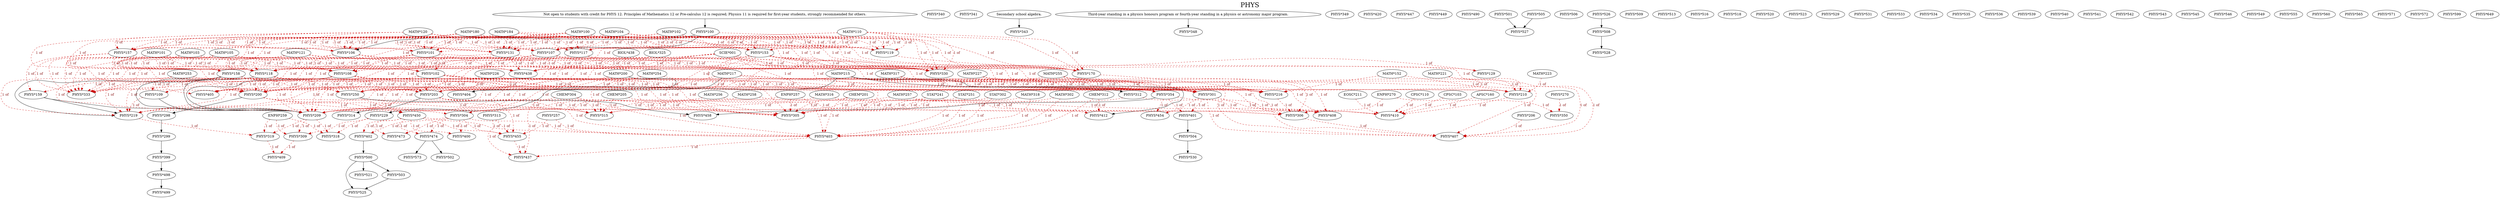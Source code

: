 digraph PHYS {
labelloc = "t";
label = "PHYS"
fontsize = 27;
"Not open to students with credit for PHYS 12. Principles of Mathematics 12 or Pre-calculus 12 is required; Physics 11 is required for first-year students, strongly recommended for others." -> "PHYS*100" [style=solid]
"MATH*100" -> "PHYS*101" [style=dashed] [label="1 of", fontcolor=firebrick4] [color=red3]
"MATH*102" -> "PHYS*101" [style=dashed] [label="1 of", fontcolor=firebrick4] [color=red3]
"MATH*104" -> "PHYS*101" [style=dashed] [label="1 of", fontcolor=firebrick4] [color=red3]
"MATH*110" -> "PHYS*101" [style=dashed] [label="1 of", fontcolor=firebrick4] [color=red3]
"MATH*120" -> "PHYS*101" [style=dashed] [label="1 of", fontcolor=firebrick4] [color=red3]
"MATH*180" -> "PHYS*101" [style=dashed] [label="1 of", fontcolor=firebrick4] [color=red3]
"MATH*184" -> "PHYS*101" [style=dashed] [label="1 of", fontcolor=firebrick4] [color=red3]
"PHYS*101" -> "PHYS*102" [style=dashed] [label="1 of", fontcolor=firebrick4] [color=red3]
"MATH*101" -> "PHYS*102" [style=dashed] [label="1 of", fontcolor=firebrick4] [color=red3]
"MATH*103" -> "PHYS*102" [style=dashed] [label="1 of", fontcolor=firebrick4] [color=red3]
"MATH*105" -> "PHYS*102" [style=dashed] [label="1 of", fontcolor=firebrick4] [color=red3]
"MATH*121" -> "PHYS*102" [style=dashed] [label="1 of", fontcolor=firebrick4] [color=red3]
"PHYS*100" -> "PHYS*106"
"MATH*100" -> "PHYS*106" [style=dashed] [label="1 of", fontcolor=firebrick4] [color=red3]
"MATH*102" -> "PHYS*106" [style=dashed] [label="1 of", fontcolor=firebrick4] [color=red3]
"MATH*104" -> "PHYS*106" [style=dashed] [label="1 of", fontcolor=firebrick4] [color=red3]
"MATH*120" -> "PHYS*106" [style=dashed] [label="1 of", fontcolor=firebrick4] [color=red3]
"MATH*180" -> "PHYS*106" [style=dashed] [label="1 of", fontcolor=firebrick4] [color=red3]
"MATH*184" -> "PHYS*106" [style=dashed] [label="1 of", fontcolor=firebrick4] [color=red3]
"PHYS*100" -> "PHYS*107"
"MATH*100" -> "PHYS*107" [style=dashed] [label="1 of", fontcolor=firebrick4] [color=red3]
"MATH*102" -> "PHYS*107" [style=dashed] [label="1 of", fontcolor=firebrick4] [color=red3]
"MATH*104" -> "PHYS*107" [style=dashed] [label="1 of", fontcolor=firebrick4] [color=red3]
"MATH*120" -> "PHYS*107" [style=dashed] [label="1 of", fontcolor=firebrick4] [color=red3]
"MATH*180" -> "PHYS*107" [style=dashed] [label="1 of", fontcolor=firebrick4] [color=red3]
"MATH*184" -> "PHYS*107" [style=dashed] [label="1 of", fontcolor=firebrick4] [color=red3]
"PHYS*106" -> "PHYS*108" [style=dashed] [label="1 of", fontcolor=firebrick4] [color=red3]
"PHYS*107" -> "PHYS*108" [style=dashed] [label="1 of", fontcolor=firebrick4] [color=red3]
"PHYS*101" -> "PHYS*108" [style=dashed] [label="1 of", fontcolor=firebrick4] [color=red3]
"PHYS*131" -> "PHYS*108" [style=dashed] [label="1 of", fontcolor=firebrick4] [color=red3]
"MATH*101" -> "PHYS*108" [style=dashed] [label="1 of", fontcolor=firebrick4] [color=red3]
"MATH*103" -> "PHYS*108" [style=dashed] [label="1 of", fontcolor=firebrick4] [color=red3]
"MATH*105" -> "PHYS*108" [style=dashed] [label="1 of", fontcolor=firebrick4] [color=red3]
"MATH*121" -> "PHYS*108" [style=dashed] [label="1 of", fontcolor=firebrick4] [color=red3]
"PHYS*108" -> "PHYS*109" [style=dashed] [label="1 of", fontcolor=firebrick4] [color=red3]
"PHYS*118" -> "PHYS*109" [style=dashed] [label="1 of", fontcolor=firebrick4] [color=red3]
"MATH*100" -> "PHYS*117" [style=dashed] [label="1 of", fontcolor=firebrick4] [color=red3]
"MATH*102" -> "PHYS*117" [style=dashed] [label="1 of", fontcolor=firebrick4] [color=red3]
"MATH*104" -> "PHYS*117" [style=dashed] [label="1 of", fontcolor=firebrick4] [color=red3]
"MATH*110" -> "PHYS*117" [style=dashed] [label="1 of", fontcolor=firebrick4] [color=red3]
"MATH*120" -> "PHYS*117" [style=dashed] [label="1 of", fontcolor=firebrick4] [color=red3]
"MATH*180" -> "PHYS*117" [style=dashed] [label="1 of", fontcolor=firebrick4] [color=red3]
"MATH*184" -> "PHYS*117" [style=dashed] [label="1 of", fontcolor=firebrick4] [color=red3]
"PHYS*101" -> "PHYS*118" [style=dashed] [label="1 of", fontcolor=firebrick4] [color=red3]
"PHYS*106" -> "PHYS*118" [style=dashed] [label="1 of", fontcolor=firebrick4] [color=red3]
"PHYS*107" -> "PHYS*118" [style=dashed] [label="1 of", fontcolor=firebrick4] [color=red3]
"PHYS*117" -> "PHYS*118" [style=dashed] [label="1 of", fontcolor=firebrick4] [color=red3]
"PHYS*131" -> "PHYS*118" [style=dashed] [label="1 of", fontcolor=firebrick4] [color=red3]
"PHYS*157" -> "PHYS*118" [style=dashed] [label="1 of", fontcolor=firebrick4] [color=red3]
"MATH*100" -> "PHYS*118" [style=dashed] [label="1 of", fontcolor=firebrick4] [color=red3]
"MATH*102" -> "PHYS*118" [style=dashed] [label="1 of", fontcolor=firebrick4] [color=red3]
"MATH*104" -> "PHYS*118" [style=dashed] [label="1 of", fontcolor=firebrick4] [color=red3]
"MATH*110" -> "PHYS*118" [style=dashed] [label="1 of", fontcolor=firebrick4] [color=red3]
"MATH*120" -> "PHYS*118" [style=dashed] [label="1 of", fontcolor=firebrick4] [color=red3]
"MATH*180" -> "PHYS*118" [style=dashed] [label="1 of", fontcolor=firebrick4] [color=red3]
"MATH*101" -> "PHYS*118" [style=dashed] [label="1 of", fontcolor=firebrick4] [color=red3]
"MATH*103" -> "PHYS*118" [style=dashed] [label="1 of", fontcolor=firebrick4] [color=red3]
"MATH*105" -> "PHYS*118" [style=dashed] [label="1 of", fontcolor=firebrick4] [color=red3]
"MATH*121" -> "PHYS*118" [style=dashed] [label="1 of", fontcolor=firebrick4] [color=red3]
"MATH*100" -> "PHYS*119" [style=dashed] [label="1 of", fontcolor=firebrick4] [color=red3]
"MATH*102" -> "PHYS*119" [style=dashed] [label="1 of", fontcolor=firebrick4] [color=red3]
"MATH*104" -> "PHYS*119" [style=dashed] [label="1 of", fontcolor=firebrick4] [color=red3]
"MATH*110" -> "PHYS*119" [style=dashed] [label="1 of", fontcolor=firebrick4] [color=red3]
"MATH*120" -> "PHYS*119" [style=dashed] [label="1 of", fontcolor=firebrick4] [color=red3]
"MATH*180" -> "PHYS*119" [style=dashed] [label="1 of", fontcolor=firebrick4] [color=red3]
"MATH*184" -> "PHYS*119" [style=dashed] [label="1 of", fontcolor=firebrick4] [color=red3]
"PHYS*107" -> "PHYS*129" [style=dashed] [label="1 of", fontcolor=firebrick4] [color=red3]
"PHYS*119" -> "PHYS*129" [style=dashed] [label="1 of", fontcolor=firebrick4] [color=red3]
"MATH*100" -> "PHYS*131" [style=dashed] [label="1 of", fontcolor=firebrick4] [color=red3]
"MATH*102" -> "PHYS*131" [style=dashed] [label="1 of", fontcolor=firebrick4] [color=red3]
"MATH*104" -> "PHYS*131" [style=dashed] [label="1 of", fontcolor=firebrick4] [color=red3]
"MATH*110" -> "PHYS*131" [style=dashed] [label="1 of", fontcolor=firebrick4] [color=red3]
"MATH*120" -> "PHYS*131" [style=dashed] [label="1 of", fontcolor=firebrick4] [color=red3]
"MATH*180" -> "PHYS*131" [style=dashed] [label="1 of", fontcolor=firebrick4] [color=red3]
"MATH*184" -> "PHYS*131" [style=dashed] [label="1 of", fontcolor=firebrick4] [color=red3]
"MATH*100" -> "PHYS*153" [style=dashed] [label="1 of", fontcolor=firebrick4] [color=red3]
"MATH*102" -> "PHYS*153" [style=dashed] [label="1 of", fontcolor=firebrick4] [color=red3]
"MATH*104" -> "PHYS*153" [style=dashed] [label="1 of", fontcolor=firebrick4] [color=red3]
"MATH*110" -> "PHYS*153" [style=dashed] [label="1 of", fontcolor=firebrick4] [color=red3]
"MATH*120" -> "PHYS*153" [style=dashed] [label="1 of", fontcolor=firebrick4] [color=red3]
"MATH*180" -> "PHYS*153" [style=dashed] [label="1 of", fontcolor=firebrick4] [color=red3]
"MATH*184" -> "PHYS*153" [style=dashed] [label="1 of", fontcolor=firebrick4] [color=red3]
"MATH*100" -> "PHYS*157" [style=dashed] [label="1 of", fontcolor=firebrick4] [color=red3]
"MATH*102" -> "PHYS*157" [style=dashed] [label="1 of", fontcolor=firebrick4] [color=red3]
"MATH*104" -> "PHYS*157" [style=dashed] [label="1 of", fontcolor=firebrick4] [color=red3]
"MATH*110" -> "PHYS*157" [style=dashed] [label="1 of", fontcolor=firebrick4] [color=red3]
"MATH*120" -> "PHYS*157" [style=dashed] [label="1 of", fontcolor=firebrick4] [color=red3]
"MATH*180" -> "PHYS*157" [style=dashed] [label="1 of", fontcolor=firebrick4] [color=red3]
"MATH*184" -> "PHYS*157" [style=dashed] [label="1 of", fontcolor=firebrick4] [color=red3]
"MATH*101" -> "PHYS*158" [style=dashed] [label="1 of", fontcolor=firebrick4] [color=red3]
"MATH*103" -> "PHYS*158" [style=dashed] [label="1 of", fontcolor=firebrick4] [color=red3]
"MATH*105" -> "PHYS*158" [style=dashed] [label="1 of", fontcolor=firebrick4] [color=red3]
"MATH*121" -> "PHYS*158" [style=dashed] [label="1 of", fontcolor=firebrick4] [color=red3]
"PHYS*157" -> "PHYS*159" [style=dashed] [label="1 of", fontcolor=firebrick4] [color=red3]
"PHYS*158" -> "PHYS*159" [style=dashed] [label="1 of", fontcolor=firebrick4] [color=red3]
"PHYS*100" -> "PHYS*170" [style=dashed] [label="1 of", fontcolor=firebrick4] [color=red3]
"MATH*100" -> "PHYS*170" [style=dashed] [label="1 of", fontcolor=firebrick4] [color=red3]
"MATH*102" -> "PHYS*170" [style=dashed] [label="1 of", fontcolor=firebrick4] [color=red3]
"MATH*104" -> "PHYS*170" [style=dashed] [label="1 of", fontcolor=firebrick4] [color=red3]
"MATH*110" -> "PHYS*170" [style=dashed] [label="1 of", fontcolor=firebrick4] [color=red3]
"MATH*120" -> "PHYS*170" [style=dashed] [label="1 of", fontcolor=firebrick4] [color=red3]
"MATH*180" -> "PHYS*170" [style=dashed] [label="1 of", fontcolor=firebrick4] [color=red3]
"MATH*101" -> "PHYS*170" [style=dashed] [label="1 of", fontcolor=firebrick4] [color=red3]
"MATH*103" -> "PHYS*170" [style=dashed] [label="1 of", fontcolor=firebrick4] [color=red3]
"MATH*105" -> "PHYS*170" [style=dashed] [label="1 of", fontcolor=firebrick4] [color=red3]
"MATH*121" -> "PHYS*170" [style=dashed] [label="1 of", fontcolor=firebrick4] [color=red3]
"PHYS*102" -> "PHYS*200" [style=dashed] [label="1 of", fontcolor=firebrick4] [color=red3]
"PHYS*108" -> "PHYS*200" [style=dashed] [label="1 of", fontcolor=firebrick4] [color=red3]
"PHYS*118" -> "PHYS*200" [style=dashed] [label="1 of", fontcolor=firebrick4] [color=red3]
"PHYS*158" -> "PHYS*200" [style=dashed] [label="1 of", fontcolor=firebrick4] [color=red3]
"PHYS*153" -> "PHYS*200" [style=dashed] [label="1 of", fontcolor=firebrick4] [color=red3]
"MATH*101" -> "PHYS*200" [style=dashed] [label="1 of", fontcolor=firebrick4] [color=red3]
"MATH*103" -> "PHYS*200" [style=dashed] [label="1 of", fontcolor=firebrick4] [color=red3]
"MATH*105" -> "PHYS*200" [style=dashed] [label="1 of", fontcolor=firebrick4] [color=red3]
"SCIE*001" -> "PHYS*200" [style=dashed] [label="1 of", fontcolor=firebrick4] [color=red3]
"PHYS*102" -> "PHYS*203" [style=dashed] [label="1 of", fontcolor=firebrick4] [color=red3]
"PHYS*108" -> "PHYS*203" [style=dashed] [label="1 of", fontcolor=firebrick4] [color=red3]
"PHYS*118" -> "PHYS*203" [style=dashed] [label="1 of", fontcolor=firebrick4] [color=red3]
"PHYS*158" -> "PHYS*203" [style=dashed] [label="1 of", fontcolor=firebrick4] [color=red3]
"PHYS*153" -> "PHYS*203" [style=dashed] [label="1 of", fontcolor=firebrick4] [color=red3]
"MATH*200" -> "PHYS*203" [style=dashed] [label="1 of", fontcolor=firebrick4] [color=red3]
"MATH*217" -> "PHYS*203" [style=dashed] [label="1 of", fontcolor=firebrick4] [color=red3]
"MATH*226" -> "PHYS*203" [style=dashed] [label="1 of", fontcolor=firebrick4] [color=red3]
"MATH*253" -> "PHYS*203" [style=dashed] [label="1 of", fontcolor=firebrick4] [color=red3]
"MATH*254" -> "PHYS*203" [style=dashed] [label="1 of", fontcolor=firebrick4] [color=red3]
"PHYS*108" -> "PHYS*209"
"PHYS*109" -> "PHYS*209"
"PHYS*102" -> "PHYS*209" [style=dashed] [label="1 of", fontcolor=firebrick4] [color=red3]
"PHYS*153" -> "PHYS*209" [style=dashed] [label="1 of", fontcolor=firebrick4] [color=red3]
"SCIE*001" -> "PHYS*209" [style=dashed] [label="1 of", fontcolor=firebrick4] [color=red3]
"PHYS*158" -> "PHYS*209"
"PHYS*159" -> "PHYS*209"
"PHYS*118" -> "PHYS*209"
"MATH*215" -> "PHYS*209" [style=dashed] [label="1 of", fontcolor=firebrick4] [color=red3]
"MATH*255" -> "PHYS*209" [style=dashed] [label="1 of", fontcolor=firebrick4] [color=red3]
"MATH*256" -> "PHYS*209" [style=dashed] [label="1 of", fontcolor=firebrick4] [color=red3]
"MATH*258" -> "PHYS*209" [style=dashed] [label="1 of", fontcolor=firebrick4] [color=red3]
"MATH*200" -> "PHYS*209" [style=dashed] [label="1 of", fontcolor=firebrick4] [color=red3]
"MATH*217" -> "PHYS*209" [style=dashed] [label="1 of", fontcolor=firebrick4] [color=red3]
"MATH*226" -> "PHYS*209" [style=dashed] [label="1 of", fontcolor=firebrick4] [color=red3]
"MATH*253" -> "PHYS*209" [style=dashed] [label="1 of", fontcolor=firebrick4] [color=red3]
"MATH*254" -> "PHYS*209" [style=dashed] [label="1 of", fontcolor=firebrick4] [color=red3]
"PHYS*102" -> "PHYS*210" [style=dashed] [label="1 of", fontcolor=firebrick4] [color=red3]
"PHYS*108" -> "PHYS*210" [style=dashed] [label="1 of", fontcolor=firebrick4] [color=red3]
"PHYS*118" -> "PHYS*210" [style=dashed] [label="1 of", fontcolor=firebrick4] [color=red3]
"PHYS*158" -> "PHYS*210" [style=dashed] [label="1 of", fontcolor=firebrick4] [color=red3]
"PHYS*153" -> "PHYS*210" [style=dashed] [label="1 of", fontcolor=firebrick4] [color=red3]
"MATH*152" -> "PHYS*210" [style=dashed] [label="1 of", fontcolor=firebrick4] [color=red3]
"MATH*221" -> "PHYS*210" [style=dashed] [label="1 of", fontcolor=firebrick4] [color=red3]
"MATH*223" -> "PHYS*210" [style=dashed] [label="1 of", fontcolor=firebrick4] [color=red3]
"PHYS*107" -> "PHYS*216" [style=dashed] [label="1 of", fontcolor=firebrick4] [color=red3]
"PHYS*117" -> "PHYS*216" [style=dashed] [label="1 of", fontcolor=firebrick4] [color=red3]
"PHYS*170" -> "PHYS*216" [style=dashed] [label="1 of", fontcolor=firebrick4] [color=red3]
"SCIE*001" -> "PHYS*216" [style=dashed] [label="1 of", fontcolor=firebrick4] [color=red3]
"MATH*152" -> "PHYS*216" [style=dashed] [label="1 of", fontcolor=firebrick4] [color=red3]
"MATH*221" -> "PHYS*216" [style=dashed] [label="1 of", fontcolor=firebrick4] [color=red3]
"MATH*200" -> "PHYS*216" [style=dashed] [label="1 of", fontcolor=firebrick4] [color=red3]
"MATH*217" -> "PHYS*216" [style=dashed] [label="1 of", fontcolor=firebrick4] [color=red3]
"MATH*226" -> "PHYS*216" [style=dashed] [label="1 of", fontcolor=firebrick4] [color=red3]
"MATH*253" -> "PHYS*216" [style=dashed] [label="1 of", fontcolor=firebrick4] [color=red3]
"MATH*254" -> "PHYS*216" [style=dashed] [label="1 of", fontcolor=firebrick4] [color=red3]
"PHYS*108" -> "PHYS*219" [style=dashed] [label="1 of", fontcolor=firebrick4] [color=red3]
"PHYS*118" -> "PHYS*219" [style=dashed] [label="1 of", fontcolor=firebrick4] [color=red3]
"PHYS*109" -> "PHYS*219" [style=dashed] [label="1 of", fontcolor=firebrick4] [color=red3]
"PHYS*102" -> "PHYS*219" [style=dashed] [label="1 of", fontcolor=firebrick4] [color=red3]
"PHYS*158" -> "PHYS*219"
"PHYS*159" -> "PHYS*219"
"MATH*200" -> "PHYS*219" [style=dashed] [label="1 of", fontcolor=firebrick4] [color=red3]
"MATH*217" -> "PHYS*219" [style=dashed] [label="1 of", fontcolor=firebrick4] [color=red3]
"MATH*226" -> "PHYS*219" [style=dashed] [label="1 of", fontcolor=firebrick4] [color=red3]
"MATH*253" -> "PHYS*219" [style=dashed] [label="1 of", fontcolor=firebrick4] [color=red3]
"MATH*215" -> "PHYS*229" [style=solid]
"PHYS*102" -> "PHYS*250" [style=dashed] [label="1 of", fontcolor=firebrick4] [color=red3]
"PHYS*108" -> "PHYS*250" [style=dashed] [label="1 of", fontcolor=firebrick4] [color=red3]
"PHYS*118" -> "PHYS*250" [style=dashed] [label="1 of", fontcolor=firebrick4] [color=red3]
"PHYS*158" -> "PHYS*250" [style=dashed] [label="1 of", fontcolor=firebrick4] [color=red3]
"PHYS*153" -> "PHYS*250" [style=dashed] [label="1 of", fontcolor=firebrick4] [color=red3]
"SCIE*001" -> "PHYS*250" [style=dashed] [label="1 of", fontcolor=firebrick4] [color=red3]
"PHYS*200" -> "PHYS*298" [style=solid]
"PHYS*298" -> "PHYS*299" [style=solid]
"PHYS*102" -> "PHYS*301" [style=dashed] [label="1 of", fontcolor=firebrick4] [color=red3]
"PHYS*108" -> "PHYS*301" [style=dashed] [label="1 of", fontcolor=firebrick4] [color=red3]
"PHYS*118" -> "PHYS*301" [style=dashed] [label="1 of", fontcolor=firebrick4] [color=red3]
"PHYS*153" -> "PHYS*301" [style=dashed] [label="1 of", fontcolor=firebrick4] [color=red3]
"PHYS*158" -> "PHYS*301" [style=dashed] [label="1 of", fontcolor=firebrick4] [color=red3]
"SCIE*001" -> "PHYS*301" [style=dashed] [label="1 of", fontcolor=firebrick4] [color=red3]
"MATH*217" -> "PHYS*301" [style=dashed] [label="1 of", fontcolor=firebrick4] [color=red3]
"MATH*227" -> "PHYS*301" [style=dashed] [label="1 of", fontcolor=firebrick4] [color=red3]
"MATH*317" -> "PHYS*301" [style=dashed] [label="1 of", fontcolor=firebrick4] [color=red3]
"MATH*215" -> "PHYS*301" [style=dashed] [label="1 of", fontcolor=firebrick4] [color=red3]
"MATH*255" -> "PHYS*301" [style=dashed] [label="1 of", fontcolor=firebrick4] [color=red3]
"PHYS*200" -> "PHYS*304" [style=dashed] [label="1 of", fontcolor=firebrick4] [color=red3]
"MATH*257" -> "PHYS*304" [style=dashed] [label="1 of", fontcolor=firebrick4] [color=red3]
"MATH*316" -> "PHYS*304" [style=dashed] [label="1 of", fontcolor=firebrick4] [color=red3]
"PHYS*312" -> "PHYS*304" [style=dashed] [label="1 of", fontcolor=firebrick4] [color=red3]
"PHYS*102" -> "PHYS*305" [style=dashed] [label="1 of", fontcolor=firebrick4] [color=red3]
"PHYS*108" -> "PHYS*305" [style=dashed] [label="1 of", fontcolor=firebrick4] [color=red3]
"PHYS*118" -> "PHYS*305" [style=dashed] [label="1 of", fontcolor=firebrick4] [color=red3]
"PHYS*153" -> "PHYS*305" [style=dashed] [label="1 of", fontcolor=firebrick4] [color=red3]
"PHYS*158" -> "PHYS*305" [style=dashed] [label="1 of", fontcolor=firebrick4] [color=red3]
"SCIE*001" -> "PHYS*305" [style=dashed] [label="1 of", fontcolor=firebrick4] [color=red3]
"PHYS*203" -> "PHYS*305" [style=dashed] [label="1 of", fontcolor=firebrick4] [color=red3]
"ENPH*257" -> "PHYS*305" [style=dashed] [label="1 of", fontcolor=firebrick4] [color=red3]
"CHEM*201" -> "PHYS*305" [style=dashed] [label="1 of", fontcolor=firebrick4] [color=red3]
"CHEM*205" -> "PHYS*305" [style=dashed] [label="1 of", fontcolor=firebrick4] [color=red3]
"MATH*302" -> "PHYS*305" [style=dashed] [label="1 of", fontcolor=firebrick4] [color=red3]
"MATH*318" -> "PHYS*305" [style=dashed] [label="1 of", fontcolor=firebrick4] [color=red3]
"STAT*241" -> "PHYS*305" [style=dashed] [label="1 of", fontcolor=firebrick4] [color=red3]
"STAT*251" -> "PHYS*305" [style=dashed] [label="1 of", fontcolor=firebrick4] [color=red3]
"STAT*302" -> "PHYS*305" [style=dashed] [label="1 of", fontcolor=firebrick4] [color=red3]
"PHYS*216" -> "PHYS*306" [style=dashed] [label="1 of", fontcolor=firebrick4] [color=red3]
"ENPH*270" -> "PHYS*306" [style=dashed] [label="1 of", fontcolor=firebrick4] [color=red3]
"MATH*215" -> "PHYS*306" [style=dashed] [label="1 of", fontcolor=firebrick4] [color=red3]
"MATH*255" -> "PHYS*306" [style=dashed] [label="1 of", fontcolor=firebrick4] [color=red3]
"MATH*256" -> "PHYS*306" [style=dashed] [label="1 of", fontcolor=firebrick4] [color=red3]
"MATH*258" -> "PHYS*306" [style=dashed] [label="1 of", fontcolor=firebrick4] [color=red3]
"PHYS*209" -> "PHYS*309" [style=dashed] [label="1 of", fontcolor=firebrick4] [color=red3]
"PHYS*229" -> "PHYS*309" [style=dashed] [label="1 of", fontcolor=firebrick4] [color=red3]
"ENPH*259" -> "PHYS*309" [style=dashed] [label="1 of", fontcolor=firebrick4] [color=red3]
"MATH*215" -> "PHYS*312" [style=solid]
"PHYS*203" -> "PHYS*314" [style=solid]
"PHYS*203" -> "PHYS*315" [style=dashed] [label="1 of", fontcolor=firebrick4] [color=red3]
"ENPH*257" -> "PHYS*315" [style=dashed] [label="1 of", fontcolor=firebrick4] [color=red3]
"CHEM*201" -> "PHYS*315" [style=dashed] [label="1 of", fontcolor=firebrick4] [color=red3]
"CHEM*205" -> "PHYS*315" [style=dashed] [label="1 of", fontcolor=firebrick4] [color=red3]
"CHEM*304" -> "PHYS*315" [style=dashed] [label="1 of", fontcolor=firebrick4] [color=red3]
"PHYS*200" -> "PHYS*315" [style=dashed] [label="1 of", fontcolor=firebrick4] [color=red3]
"PHYS*250" -> "PHYS*315" [style=dashed] [label="1 of", fontcolor=firebrick4] [color=red3]
"MATH*215" -> "PHYS*315" [style=dashed] [label="1 of", fontcolor=firebrick4] [color=red3]
"ENPH*259" -> "PHYS*318" [style=dashed] [label="1 of", fontcolor=firebrick4] [color=red3]
"PHYS*209" -> "PHYS*318" [style=dashed] [label="1 of", fontcolor=firebrick4] [color=red3]
"PHYS*229" -> "PHYS*318" [style=dashed] [label="1 of", fontcolor=firebrick4] [color=red3]
"PHYS*209" -> "PHYS*319" [style=dashed] [label="1 of", fontcolor=firebrick4] [color=red3]
"PHYS*219" -> "PHYS*319" [style=dashed] [label="1 of", fontcolor=firebrick4] [color=red3]
"ENPH*259" -> "PHYS*319" [style=dashed] [label="1 of", fontcolor=firebrick4] [color=red3]
"MATH*100" -> "PHYS*330" [style=dashed] [label="1 of", fontcolor=firebrick4] [color=red3]
"MATH*102" -> "PHYS*330" [style=dashed] [label="1 of", fontcolor=firebrick4] [color=red3]
"MATH*104" -> "PHYS*330" [style=dashed] [label="1 of", fontcolor=firebrick4] [color=red3]
"MATH*110" -> "PHYS*330" [style=dashed] [label="1 of", fontcolor=firebrick4] [color=red3]
"MATH*180" -> "PHYS*330" [style=dashed] [label="1 of", fontcolor=firebrick4] [color=red3]
"MATH*184" -> "PHYS*330" [style=dashed] [label="1 of", fontcolor=firebrick4] [color=red3]
"PHYS*101" -> "PHYS*330" [style=dashed] [label="1 of", fontcolor=firebrick4] [color=red3]
"PHYS*106" -> "PHYS*330" [style=dashed] [label="1 of", fontcolor=firebrick4] [color=red3]
"PHYS*107" -> "PHYS*330" [style=dashed] [label="1 of", fontcolor=firebrick4] [color=red3]
"PHYS*117" -> "PHYS*330" [style=dashed] [label="1 of", fontcolor=firebrick4] [color=red3]
"PHYS*131" -> "PHYS*330" [style=dashed] [label="1 of", fontcolor=firebrick4] [color=red3]
"PHYS*153" -> "PHYS*330" [style=dashed] [label="1 of", fontcolor=firebrick4] [color=red3]
"SCIE*001" -> "PHYS*330" [style=dashed] [label="1 of", fontcolor=firebrick4] [color=red3]
"MATH*101" -> "PHYS*333" [style=dashed] [label="1 of", fontcolor=firebrick4] [color=red3]
"MATH*103" -> "PHYS*333" [style=dashed] [label="1 of", fontcolor=firebrick4] [color=red3]
"MATH*105" -> "PHYS*333" [style=dashed] [label="1 of", fontcolor=firebrick4] [color=red3]
"MATH*121" -> "PHYS*333" [style=dashed] [label="1 of", fontcolor=firebrick4] [color=red3]
"PHYS*101" -> "PHYS*333" [style=dashed] [label="1 of", fontcolor=firebrick4] [color=red3]
"PHYS*102" -> "PHYS*333" [style=dashed] [label="1 of", fontcolor=firebrick4] [color=red3]
"PHYS*107" -> "PHYS*333" [style=dashed] [label="1 of", fontcolor=firebrick4] [color=red3]
"PHYS*108" -> "PHYS*333" [style=dashed] [label="1 of", fontcolor=firebrick4] [color=red3]
"PHYS*117" -> "PHYS*333" [style=dashed] [label="1 of", fontcolor=firebrick4] [color=red3]
"PHYS*118" -> "PHYS*333" [style=dashed] [label="1 of", fontcolor=firebrick4] [color=red3]
"PHYS*153" -> "PHYS*333" [style=dashed] [label="1 of", fontcolor=firebrick4] [color=red3]
"PHYS*157" -> "PHYS*333" [style=dashed] [label="1 of", fontcolor=firebrick4] [color=red3]
"SCIE*001" -> "PHYS*333" [style=dashed] [label="1 of", fontcolor=firebrick4] [color=red3]
"PHYS*340"
"PHYS*341"
"Secondary school algebra." -> "PHYS*343" [style=solid]
"Third-year standing in a physics honours program or fourth-year standing in a physics or astronomy major program." -> "PHYS*348" [style=solid]
"PHYS*349"
"ENPH*270" -> "PHYS*350" [style=dashed] [label="1 of", fontcolor=firebrick4] [color=red3]
"PHYS*270" -> "PHYS*350" [style=dashed] [label="1 of", fontcolor=firebrick4] [color=red3]
"PHYS*102" -> "PHYS*354" [style=dashed] [label="1 of", fontcolor=firebrick4] [color=red3]
"PHYS*108" -> "PHYS*354" [style=dashed] [label="1 of", fontcolor=firebrick4] [color=red3]
"PHYS*153" -> "PHYS*354" [style=dashed] [label="1 of", fontcolor=firebrick4] [color=red3]
"SCIE*001" -> "PHYS*354" [style=dashed] [label="1 of", fontcolor=firebrick4] [color=red3]
"MATH*215" -> "PHYS*354" [style=dashed] [label="1 of", fontcolor=firebrick4] [color=red3]
"MATH*255" -> "PHYS*354" [style=dashed] [label="1 of", fontcolor=firebrick4] [color=red3]
"MATH*217" -> "PHYS*354" [style=dashed] [label="1 of", fontcolor=firebrick4] [color=red3]
"MATH*227" -> "PHYS*354" [style=dashed] [label="1 of", fontcolor=firebrick4] [color=red3]
"MATH*317" -> "PHYS*354" [style=dashed] [label="1 of", fontcolor=firebrick4] [color=red3]
"PHYS*299" -> "PHYS*399" [style=solid]
"PHYS*304" -> "PHYS*400" [style=dashed] [label="1 of", fontcolor=firebrick4] [color=red3]
"PHYS*450" -> "PHYS*400" [style=dashed] [label="1 of", fontcolor=firebrick4] [color=red3]
"PHYS*301" -> "PHYS*401" [style=dashed] [label="1 of", fontcolor=firebrick4] [color=red3]
"PHYS*354" -> "PHYS*401" [style=dashed] [label="1 of", fontcolor=firebrick4] [color=red3]
"PHYS*304" -> "PHYS*402" [style=dashed] [label="1 of", fontcolor=firebrick4] [color=red3]
"PHYS*450" -> "PHYS*402" [style=dashed] [label="1 of", fontcolor=firebrick4] [color=red3]
"PHYS*203" -> "PHYS*403" [style=dashed] [label="1 of", fontcolor=firebrick4] [color=red3]
"ENPH*257" -> "PHYS*403" [style=dashed] [label="1 of", fontcolor=firebrick4] [color=red3]
"PHYS*257" -> "PHYS*403" [style=dashed] [label="1 of", fontcolor=firebrick4] [color=red3]
"CHEM*201" -> "PHYS*403" [style=dashed] [label="1 of", fontcolor=firebrick4] [color=red3]
"CHEM*304" -> "PHYS*403" [style=dashed] [label="1 of", fontcolor=firebrick4] [color=red3]
"PHYS*304" -> "PHYS*403" [style=dashed] [label="1 of", fontcolor=firebrick4] [color=red3]
"PHYS*450" -> "PHYS*403" [style=dashed] [label="1 of", fontcolor=firebrick4] [color=red3]
"CHEM*312" -> "PHYS*403" [style=dashed] [label="1 of", fontcolor=firebrick4] [color=red3]
"MATH*302" -> "PHYS*403" [style=dashed] [label="1 of", fontcolor=firebrick4] [color=red3]
"MATH*318" -> "PHYS*403" [style=dashed] [label="1 of", fontcolor=firebrick4] [color=red3]
"STAT*241" -> "PHYS*403" [style=dashed] [label="1 of", fontcolor=firebrick4] [color=red3]
"STAT*251" -> "PHYS*403" [style=dashed] [label="1 of", fontcolor=firebrick4] [color=red3]
"STAT*302" -> "PHYS*403" [style=dashed] [label="1 of", fontcolor=firebrick4] [color=red3]
"MATH*200" -> "PHYS*404" [style=solid]
"MATH*217" -> "PHYS*404" [style=solid]
"PHYS*102" -> "PHYS*405" [style=dashed] [label="1 of", fontcolor=firebrick4] [color=red3]
"PHYS*108" -> "PHYS*405" [style=dashed] [label="1 of", fontcolor=firebrick4] [color=red3]
"PHYS*118" -> "PHYS*405" [style=dashed] [label="1 of", fontcolor=firebrick4] [color=red3]
"PHYS*153" -> "PHYS*405" [style=dashed] [label="1 of", fontcolor=firebrick4] [color=red3]
"PHYS*158" -> "PHYS*405" [style=dashed] [label="1 of", fontcolor=firebrick4] [color=red3]
"SCIE*001" -> "PHYS*405" [style=dashed] [label="1 of", fontcolor=firebrick4] [color=red3]
"MATH*217" -> "PHYS*407" [style=dashed] [label="1 of", fontcolor=firebrick4] [color=red3]
"MATH*227" -> "PHYS*407" [style=dashed] [label="1 of", fontcolor=firebrick4] [color=red3]
"MATH*317" -> "PHYS*407" [style=dashed] [label="1 of", fontcolor=firebrick4] [color=red3]
"MATH*215" -> "PHYS*407" [style=dashed] [label="1 of", fontcolor=firebrick4] [color=red3]
"MATH*255" -> "PHYS*407" [style=dashed] [label="1 of", fontcolor=firebrick4] [color=red3]
"PHYS*301" -> "PHYS*407" [style=dashed] [label="1 of", fontcolor=firebrick4] [color=red3]
"PHYS*206" -> "PHYS*407" [style=dashed] [label="1 of", fontcolor=firebrick4] [color=red3]
"PHYS*306" -> "PHYS*407" [style=dashed] [label="1 of", fontcolor=firebrick4] [color=red3]
"PHYS*301" -> "PHYS*408" [style=dashed] [label="1 of", fontcolor=firebrick4] [color=red3]
"PHYS*354" -> "PHYS*408" [style=dashed] [label="1 of", fontcolor=firebrick4] [color=red3]
"MATH*215" -> "PHYS*408" [style=dashed] [label="1 of", fontcolor=firebrick4] [color=red3]
"MATH*255" -> "PHYS*408" [style=dashed] [label="1 of", fontcolor=firebrick4] [color=red3]
"PHYS*309" -> "PHYS*409" [style=dashed] [label="1 of", fontcolor=firebrick4] [color=red3]
"PHYS*319" -> "PHYS*409" [style=dashed] [label="1 of", fontcolor=firebrick4] [color=red3]
"PHYS*312" -> "PHYS*410" [style=dashed] [label="1 of", fontcolor=firebrick4] [color=red3]
"MATH*257" -> "PHYS*410" [style=dashed] [label="1 of", fontcolor=firebrick4] [color=red3]
"MATH*316" -> "PHYS*410" [style=dashed] [label="1 of", fontcolor=firebrick4] [color=red3]
"PHYS*210" -> "PHYS*410" [style=dashed] [label="1 of", fontcolor=firebrick4] [color=red3]
"EOSC*211" -> "PHYS*410" [style=dashed] [label="1 of", fontcolor=firebrick4] [color=red3]
"CPSC*110" -> "PHYS*410" [style=dashed] [label="1 of", fontcolor=firebrick4] [color=red3]
"CPSC*103" -> "PHYS*410" [style=dashed] [label="1 of", fontcolor=firebrick4] [color=red3]
"APSC*160" -> "PHYS*410" [style=dashed] [label="1 of", fontcolor=firebrick4] [color=red3]
"MATH*215" -> "PHYS*412" [style=solid]
"CHEM*312" -> "PHYS*412" [style=dashed] [label="1 of", fontcolor=firebrick4] [color=red3]
"PHYS*200" -> "PHYS*412" [style=dashed] [label="1 of", fontcolor=firebrick4] [color=red3]
"PHYS*420"
"PHYS*313" -> "PHYS*437" [style=dashed] [label="1 of", fontcolor=firebrick4] [color=red3]
"PHYS*403" -> "PHYS*437" [style=dashed] [label="1 of", fontcolor=firebrick4] [color=red3]
"PHYS*455" -> "PHYS*437" [style=dashed] [label="1 of", fontcolor=firebrick4] [color=red3]
"CHEM*304" -> "PHYS*437" [style=dashed] [label="1 of", fontcolor=firebrick4] [color=red3]
"PHYS*101" -> "PHYS*438" [style=dashed] [label="1 of", fontcolor=firebrick4] [color=red3]
"PHYS*106" -> "PHYS*438" [style=dashed] [label="1 of", fontcolor=firebrick4] [color=red3]
"PHYS*107" -> "PHYS*438" [style=dashed] [label="1 of", fontcolor=firebrick4] [color=red3]
"PHYS*117" -> "PHYS*438" [style=dashed] [label="1 of", fontcolor=firebrick4] [color=red3]
"PHYS*131" -> "PHYS*438" [style=dashed] [label="1 of", fontcolor=firebrick4] [color=red3]
"PHYS*157" -> "PHYS*438" [style=dashed] [label="1 of", fontcolor=firebrick4] [color=red3]
"SCIE*001" -> "PHYS*438" [style=dashed] [label="1 of", fontcolor=firebrick4] [color=red3]
"BIOL*325" -> "PHYS*438" [style=dashed] [label="1 of", fontcolor=firebrick4] [color=red3]
"BIOL*438" -> "PHYS*438" [style=dashed] [label="1 of", fontcolor=firebrick4] [color=red3]
"PHYS*447"
"PHYS*449"
"PHYS*200" -> "PHYS*450" [style=dashed] [label="1 of", fontcolor=firebrick4] [color=red3]
"PHYS*250" -> "PHYS*450" [style=dashed] [label="1 of", fontcolor=firebrick4] [color=red3]
"PHYS*301" -> "PHYS*454" [style=dashed] [label="1 of", fontcolor=firebrick4] [color=red3]
"PHYS*354" -> "PHYS*454" [style=dashed] [label="1 of", fontcolor=firebrick4] [color=red3]
"PHYS*257" -> "PHYS*455" [style=dashed] [label="1 of", fontcolor=firebrick4] [color=red3]
"PHYS*203" -> "PHYS*455" [style=dashed] [label="1 of", fontcolor=firebrick4] [color=red3]
"PHYS*313" -> "PHYS*455" [style=dashed] [label="1 of", fontcolor=firebrick4] [color=red3]
"PHYS*304" -> "PHYS*455" [style=dashed] [label="1 of", fontcolor=firebrick4] [color=red3]
"PHYS*450" -> "PHYS*455" [style=dashed] [label="1 of", fontcolor=firebrick4] [color=red3]
"PHYS*250" -> "PHYS*458"
"PHYS*354" -> "PHYS*458"
"PHYS*304" -> "PHYS*473" [style=dashed] [label="1 of", fontcolor=firebrick4] [color=red3]
"PHYS*450" -> "PHYS*473" [style=dashed] [label="1 of", fontcolor=firebrick4] [color=red3]
"PHYS*450" -> "PHYS*474" [style=dashed] [label="1 of", fontcolor=firebrick4] [color=red3]
"PHYS*304" -> "PHYS*474" [style=dashed] [label="1 of", fontcolor=firebrick4] [color=red3]
"PHYS*490"
"PHYS*399" -> "PHYS*498" [style=solid]
"PHYS*498" -> "PHYS*499" [style=solid]
"PHYS*402" -> "PHYS*500" [style=solid]
"PHYS*501"
"PHYS*474" -> "PHYS*502" [style=solid]
"PHYS*500" -> "PHYS*503" [style=solid]
"PHYS*401" -> "PHYS*504" [style=solid]
"PHYS*505"
"PHYS*506"
"PHYS*526" -> "PHYS*508" [style=solid]
"PHYS*509"
"PHYS*513"
"PHYS*516"
"PHYS*518"
"PHYS*520"
"PHYS*500" -> "PHYS*521" [style=solid]
"PHYS*523"
"PHYS*500" -> "PHYS*525"
"PHYS*503" -> "PHYS*525"
"PHYS*501" -> "PHYS*527"
"PHYS*505" -> "PHYS*527"
"PHYS*508" -> "PHYS*528"
"PHYS*529"
"PHYS*504" -> "PHYS*530" [style=solid]
"PHYS*531"
"PHYS*533"
"PHYS*534"
"PHYS*535"
"PHYS*536"
"PHYS*539"
"PHYS*540"
"PHYS*541"
"PHYS*542"
"PHYS*543"
"PHYS*545"
"PHYS*546"
"PHYS*549"
"PHYS*555"
"PHYS*560"
"PHYS*565"
"PHYS*571"
"PHYS*572"
"PHYS*474" -> "PHYS*573" [style=solid]
"PHYS*599"
"PHYS*649"
}
